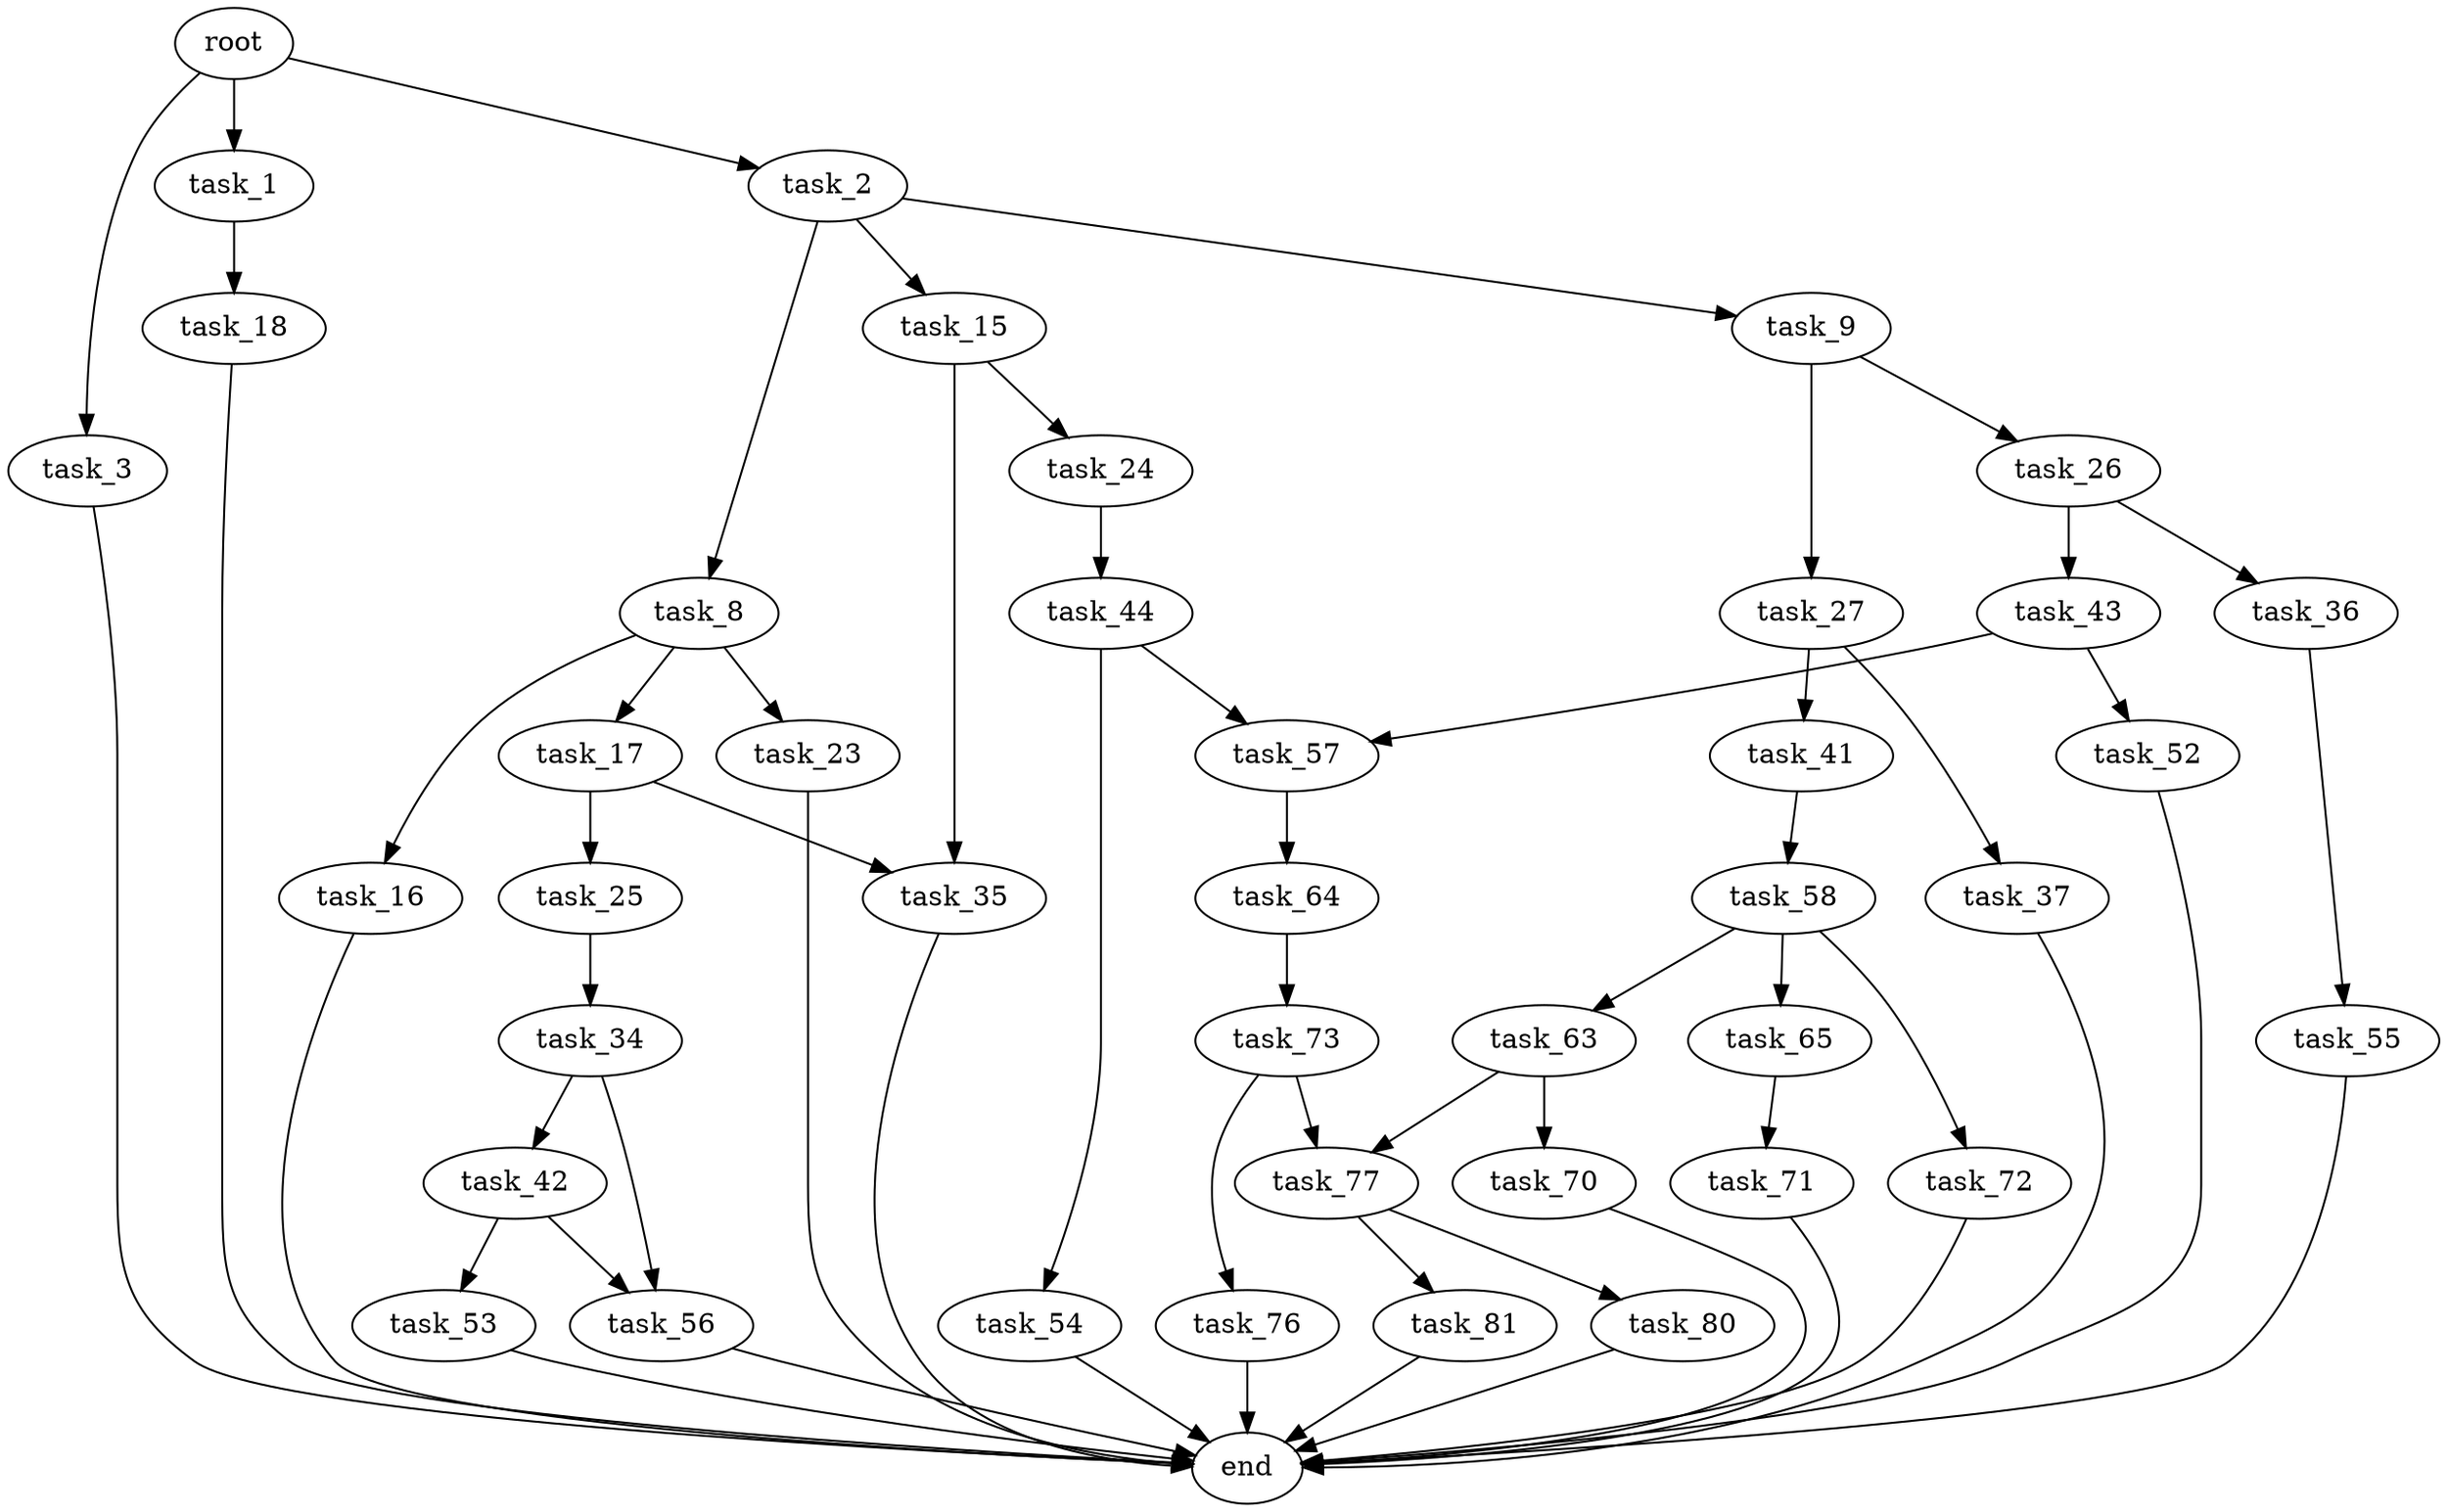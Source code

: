 digraph G {
  root [size="0.000000"];
  task_1 [size="17929486513.000000"];
  task_2 [size="3307067124.000000"];
  task_3 [size="1925754795.000000"];
  task_8 [size="193466686456.000000"];
  task_9 [size="91865235818.000000"];
  task_15 [size="28991029248.000000"];
  task_16 [size="348791857.000000"];
  task_17 [size="25810621902.000000"];
  task_18 [size="35485737008.000000"];
  task_23 [size="68719476736.000000"];
  task_24 [size="380829231922.000000"];
  task_25 [size="1073741824000.000000"];
  task_26 [size="8758497901.000000"];
  task_27 [size="1073741824000.000000"];
  task_34 [size="32906841465.000000"];
  task_35 [size="368293445632.000000"];
  task_36 [size="1073741824000.000000"];
  task_37 [size="549755813888.000000"];
  task_41 [size="508193544141.000000"];
  task_42 [size="231928233984.000000"];
  task_43 [size="4011089514.000000"];
  task_44 [size="68719476736.000000"];
  task_52 [size="132450483608.000000"];
  task_53 [size="97758861953.000000"];
  task_54 [size="368293445632.000000"];
  task_55 [size="368293445632.000000"];
  task_56 [size="10535275318.000000"];
  task_57 [size="154679938180.000000"];
  task_58 [size="782757789696.000000"];
  task_63 [size="134217728000.000000"];
  task_64 [size="83244497114.000000"];
  task_65 [size="10816108019.000000"];
  task_70 [size="368293445632.000000"];
  task_71 [size="296186192308.000000"];
  task_72 [size="549755813888.000000"];
  task_73 [size="40503898007.000000"];
  task_76 [size="1073741824000.000000"];
  task_77 [size="467346938092.000000"];
  task_80 [size="11287410791.000000"];
  task_81 [size="368293445632.000000"];
  end [size="0.000000"];

  root -> task_1 [size="1.000000"];
  root -> task_2 [size="1.000000"];
  root -> task_3 [size="1.000000"];
  task_1 -> task_18 [size="301989888.000000"];
  task_2 -> task_8 [size="75497472.000000"];
  task_2 -> task_9 [size="75497472.000000"];
  task_2 -> task_15 [size="75497472.000000"];
  task_3 -> end [size="1.000000"];
  task_8 -> task_16 [size="411041792.000000"];
  task_8 -> task_17 [size="411041792.000000"];
  task_8 -> task_23 [size="411041792.000000"];
  task_9 -> task_26 [size="411041792.000000"];
  task_9 -> task_27 [size="411041792.000000"];
  task_15 -> task_24 [size="75497472.000000"];
  task_15 -> task_35 [size="75497472.000000"];
  task_16 -> end [size="1.000000"];
  task_17 -> task_25 [size="536870912.000000"];
  task_17 -> task_35 [size="536870912.000000"];
  task_18 -> end [size="1.000000"];
  task_23 -> end [size="1.000000"];
  task_24 -> task_44 [size="679477248.000000"];
  task_25 -> task_34 [size="838860800.000000"];
  task_26 -> task_36 [size="838860800.000000"];
  task_26 -> task_43 [size="838860800.000000"];
  task_27 -> task_37 [size="838860800.000000"];
  task_27 -> task_41 [size="838860800.000000"];
  task_34 -> task_42 [size="536870912.000000"];
  task_34 -> task_56 [size="536870912.000000"];
  task_35 -> end [size="1.000000"];
  task_36 -> task_55 [size="838860800.000000"];
  task_37 -> end [size="1.000000"];
  task_41 -> task_58 [size="679477248.000000"];
  task_42 -> task_53 [size="301989888.000000"];
  task_42 -> task_56 [size="301989888.000000"];
  task_43 -> task_52 [size="209715200.000000"];
  task_43 -> task_57 [size="209715200.000000"];
  task_44 -> task_54 [size="134217728.000000"];
  task_44 -> task_57 [size="134217728.000000"];
  task_52 -> end [size="1.000000"];
  task_53 -> end [size="1.000000"];
  task_54 -> end [size="1.000000"];
  task_55 -> end [size="1.000000"];
  task_56 -> end [size="1.000000"];
  task_57 -> task_64 [size="411041792.000000"];
  task_58 -> task_63 [size="679477248.000000"];
  task_58 -> task_65 [size="679477248.000000"];
  task_58 -> task_72 [size="679477248.000000"];
  task_63 -> task_70 [size="209715200.000000"];
  task_63 -> task_77 [size="209715200.000000"];
  task_64 -> task_73 [size="134217728.000000"];
  task_65 -> task_71 [size="411041792.000000"];
  task_70 -> end [size="1.000000"];
  task_71 -> end [size="1.000000"];
  task_72 -> end [size="1.000000"];
  task_73 -> task_76 [size="75497472.000000"];
  task_73 -> task_77 [size="75497472.000000"];
  task_76 -> end [size="1.000000"];
  task_77 -> task_80 [size="301989888.000000"];
  task_77 -> task_81 [size="301989888.000000"];
  task_80 -> end [size="1.000000"];
  task_81 -> end [size="1.000000"];
}
